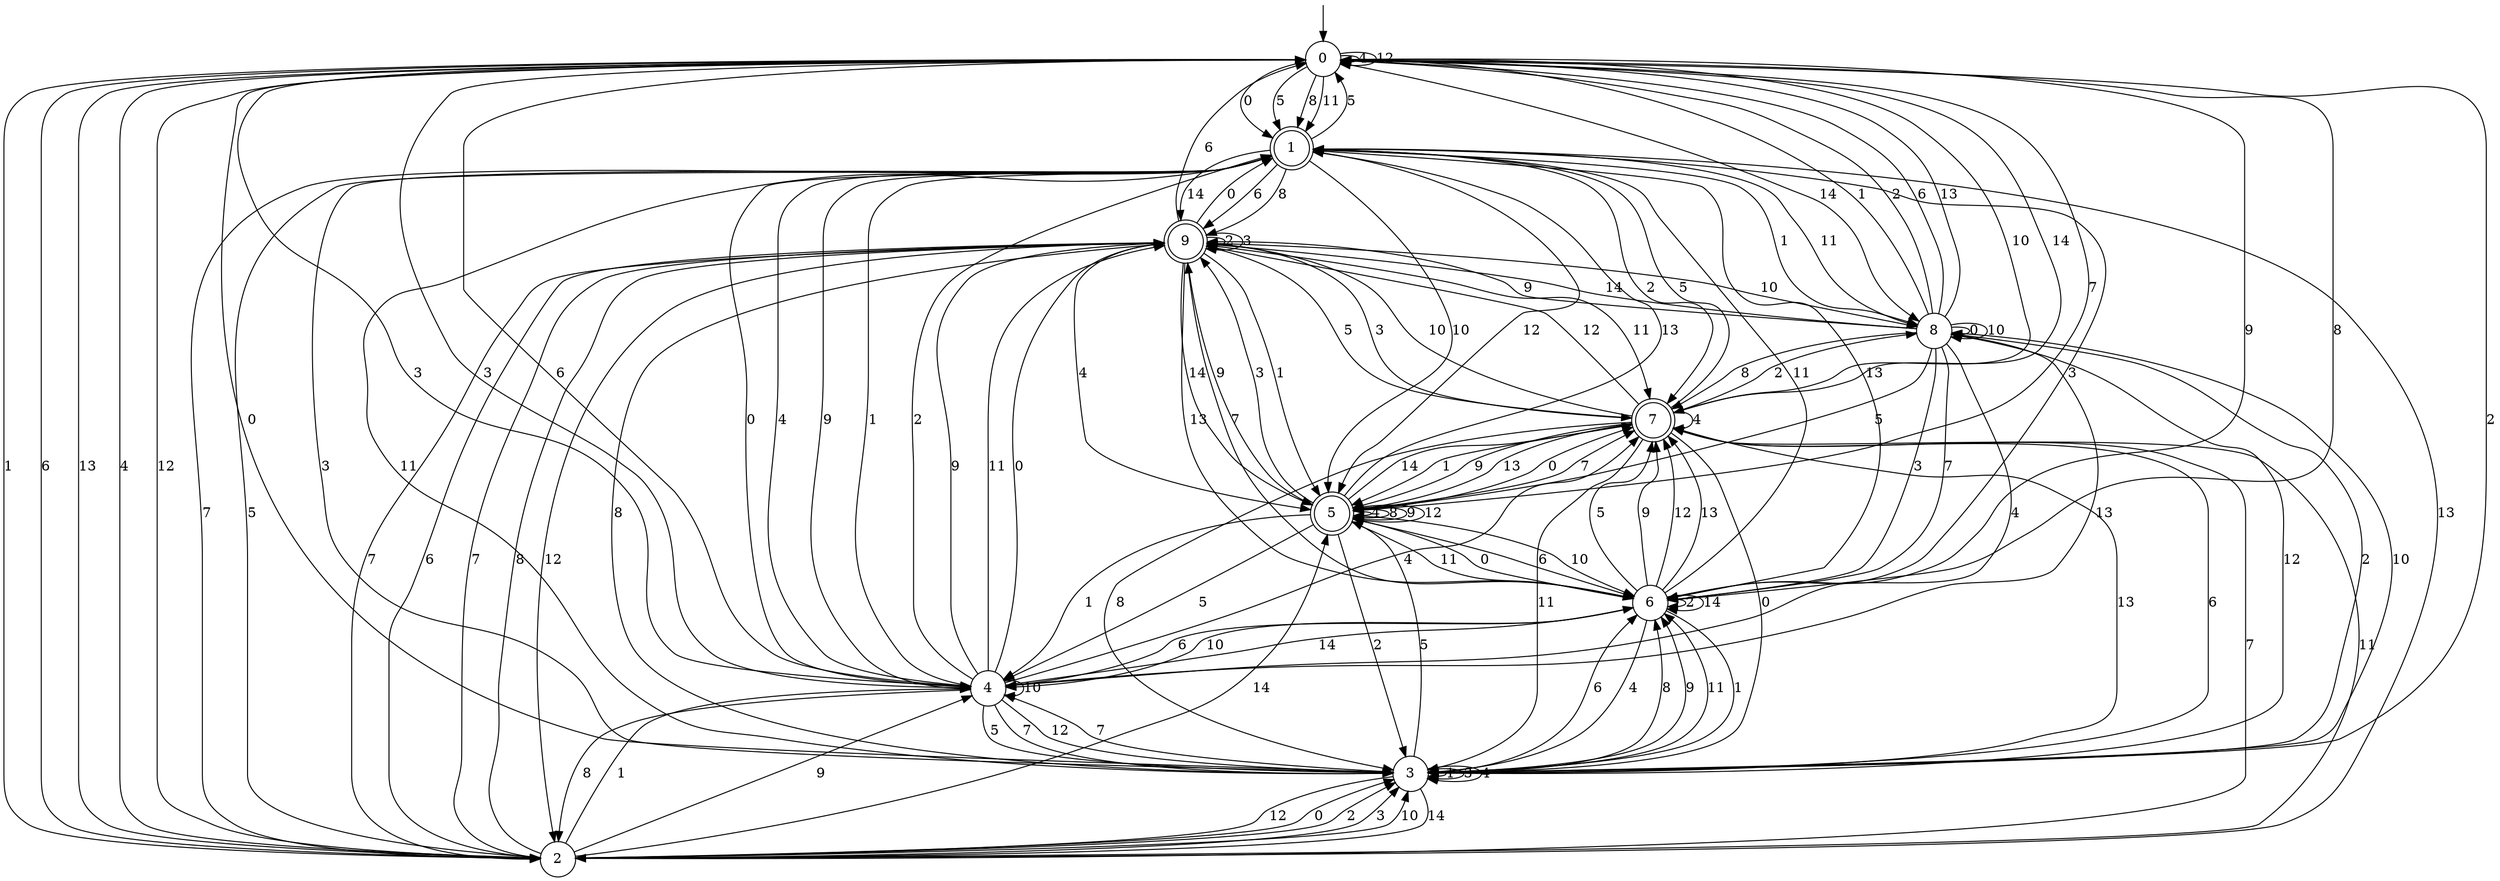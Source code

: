 digraph g {

	s0 [shape="circle" label="0"];
	s1 [shape="doublecircle" label="1"];
	s2 [shape="circle" label="2"];
	s3 [shape="circle" label="3"];
	s4 [shape="circle" label="4"];
	s5 [shape="doublecircle" label="5"];
	s6 [shape="circle" label="6"];
	s7 [shape="doublecircle" label="7"];
	s8 [shape="circle" label="8"];
	s9 [shape="doublecircle" label="9"];
	s0 -> s1 [label="0"];
	s0 -> s2 [label="1"];
	s0 -> s3 [label="2"];
	s0 -> s4 [label="3"];
	s0 -> s0 [label="4"];
	s0 -> s1 [label="5"];
	s0 -> s2 [label="6"];
	s0 -> s5 [label="7"];
	s0 -> s1 [label="8"];
	s0 -> s6 [label="9"];
	s0 -> s7 [label="10"];
	s0 -> s1 [label="11"];
	s0 -> s0 [label="12"];
	s0 -> s2 [label="13"];
	s0 -> s8 [label="14"];
	s1 -> s4 [label="0"];
	s1 -> s8 [label="1"];
	s1 -> s7 [label="2"];
	s1 -> s3 [label="3"];
	s1 -> s4 [label="4"];
	s1 -> s0 [label="5"];
	s1 -> s9 [label="6"];
	s1 -> s2 [label="7"];
	s1 -> s9 [label="8"];
	s1 -> s4 [label="9"];
	s1 -> s5 [label="10"];
	s1 -> s3 [label="11"];
	s1 -> s5 [label="12"];
	s1 -> s6 [label="13"];
	s1 -> s9 [label="14"];
	s2 -> s3 [label="0"];
	s2 -> s4 [label="1"];
	s2 -> s3 [label="2"];
	s2 -> s3 [label="3"];
	s2 -> s0 [label="4"];
	s2 -> s1 [label="5"];
	s2 -> s9 [label="6"];
	s2 -> s9 [label="7"];
	s2 -> s9 [label="8"];
	s2 -> s4 [label="9"];
	s2 -> s3 [label="10"];
	s2 -> s7 [label="11"];
	s2 -> s0 [label="12"];
	s2 -> s1 [label="13"];
	s2 -> s5 [label="14"];
	s3 -> s0 [label="0"];
	s3 -> s3 [label="1"];
	s3 -> s8 [label="2"];
	s3 -> s3 [label="3"];
	s3 -> s3 [label="4"];
	s3 -> s5 [label="5"];
	s3 -> s6 [label="6"];
	s3 -> s4 [label="7"];
	s3 -> s6 [label="8"];
	s3 -> s6 [label="9"];
	s3 -> s8 [label="10"];
	s3 -> s6 [label="11"];
	s3 -> s2 [label="12"];
	s3 -> s7 [label="13"];
	s3 -> s2 [label="14"];
	s4 -> s9 [label="0"];
	s4 -> s1 [label="1"];
	s4 -> s1 [label="2"];
	s4 -> s0 [label="3"];
	s4 -> s7 [label="4"];
	s4 -> s3 [label="5"];
	s4 -> s0 [label="6"];
	s4 -> s3 [label="7"];
	s4 -> s2 [label="8"];
	s4 -> s9 [label="9"];
	s4 -> s4 [label="10"];
	s4 -> s9 [label="11"];
	s4 -> s3 [label="12"];
	s4 -> s8 [label="13"];
	s4 -> s6 [label="14"];
	s5 -> s7 [label="0"];
	s5 -> s4 [label="1"];
	s5 -> s3 [label="2"];
	s5 -> s9 [label="3"];
	s5 -> s5 [label="4"];
	s5 -> s4 [label="5"];
	s5 -> s6 [label="6"];
	s5 -> s7 [label="7"];
	s5 -> s5 [label="8"];
	s5 -> s5 [label="9"];
	s5 -> s6 [label="10"];
	s5 -> s6 [label="11"];
	s5 -> s5 [label="12"];
	s5 -> s1 [label="13"];
	s5 -> s7 [label="14"];
	s6 -> s5 [label="0"];
	s6 -> s3 [label="1"];
	s6 -> s6 [label="2"];
	s6 -> s1 [label="3"];
	s6 -> s3 [label="4"];
	s6 -> s7 [label="5"];
	s6 -> s4 [label="6"];
	s6 -> s9 [label="7"];
	s6 -> s0 [label="8"];
	s6 -> s7 [label="9"];
	s6 -> s4 [label="10"];
	s6 -> s1 [label="11"];
	s6 -> s7 [label="12"];
	s6 -> s7 [label="13"];
	s6 -> s6 [label="14"];
	s7 -> s3 [label="0"];
	s7 -> s5 [label="1"];
	s7 -> s8 [label="2"];
	s7 -> s9 [label="3"];
	s7 -> s7 [label="4"];
	s7 -> s1 [label="5"];
	s7 -> s3 [label="6"];
	s7 -> s2 [label="7"];
	s7 -> s3 [label="8"];
	s7 -> s5 [label="9"];
	s7 -> s9 [label="10"];
	s7 -> s3 [label="11"];
	s7 -> s9 [label="12"];
	s7 -> s5 [label="13"];
	s7 -> s0 [label="14"];
	s8 -> s8 [label="0"];
	s8 -> s0 [label="1"];
	s8 -> s0 [label="2"];
	s8 -> s6 [label="3"];
	s8 -> s4 [label="4"];
	s8 -> s5 [label="5"];
	s8 -> s0 [label="6"];
	s8 -> s6 [label="7"];
	s8 -> s7 [label="8"];
	s8 -> s9 [label="9"];
	s8 -> s8 [label="10"];
	s8 -> s1 [label="11"];
	s8 -> s3 [label="12"];
	s8 -> s0 [label="13"];
	s8 -> s9 [label="14"];
	s9 -> s1 [label="0"];
	s9 -> s5 [label="1"];
	s9 -> s9 [label="2"];
	s9 -> s9 [label="3"];
	s9 -> s5 [label="4"];
	s9 -> s7 [label="5"];
	s9 -> s0 [label="6"];
	s9 -> s2 [label="7"];
	s9 -> s3 [label="8"];
	s9 -> s5 [label="9"];
	s9 -> s8 [label="10"];
	s9 -> s7 [label="11"];
	s9 -> s2 [label="12"];
	s9 -> s6 [label="13"];
	s9 -> s5 [label="14"];

__start0 [label="" shape="none" width="0" height="0"];
__start0 -> s0;

}
